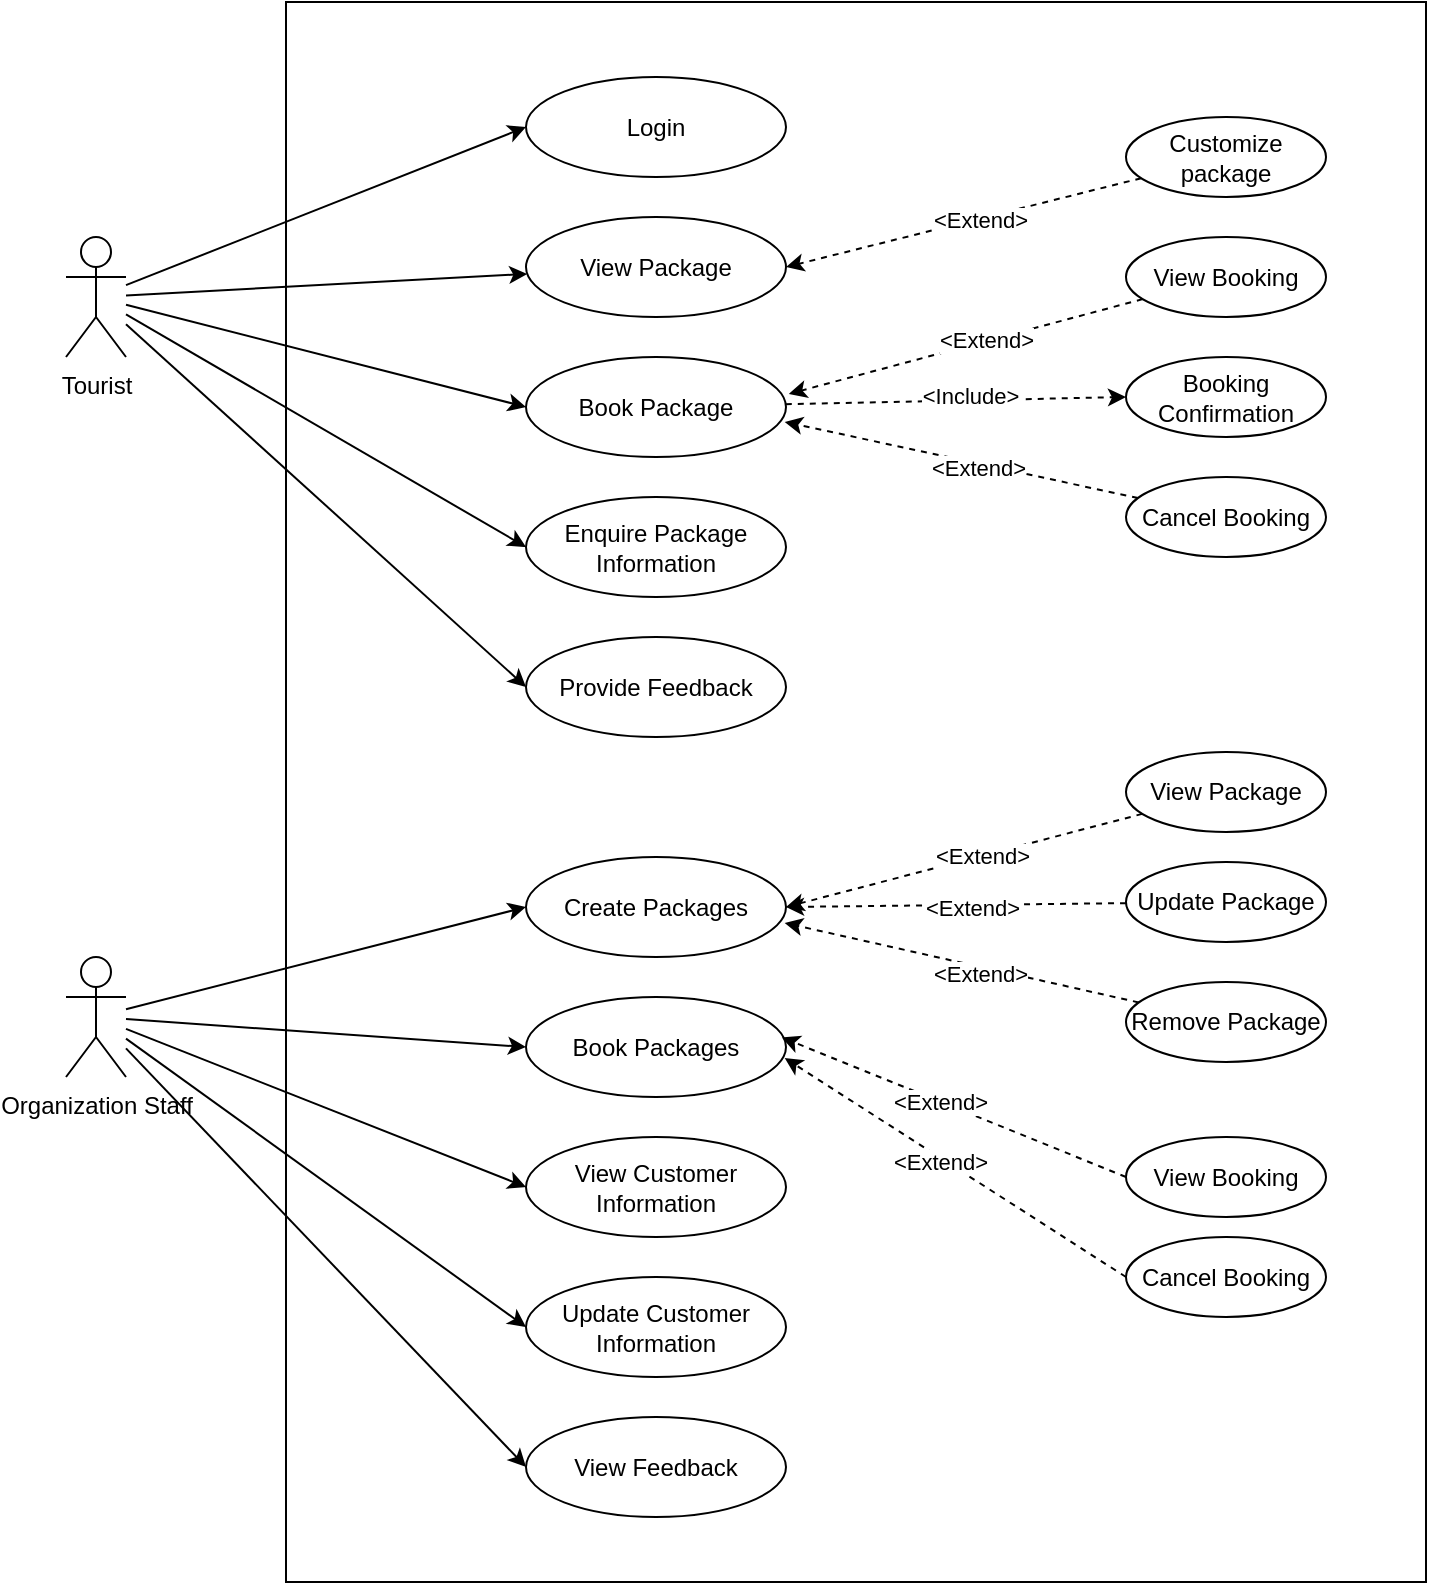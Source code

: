 <mxfile version="21.3.2" type="github">
  <diagram name="Page-1" id="vw4qOiB6sFUQBZaOb9FN">
    <mxGraphModel dx="1765" dy="973" grid="1" gridSize="10" guides="1" tooltips="1" connect="1" arrows="1" fold="1" page="1" pageScale="1" pageWidth="827" pageHeight="1169" math="0" shadow="0">
      <root>
        <mxCell id="0" />
        <mxCell id="1" parent="0" />
        <mxCell id="IT7poCYrvIr2AayS8IBe-12" style="rounded=0;orthogonalLoop=1;jettySize=auto;html=1;entryX=0;entryY=0.5;entryDx=0;entryDy=0;" edge="1" parent="1" source="IT7poCYrvIr2AayS8IBe-1" target="IT7poCYrvIr2AayS8IBe-3">
          <mxGeometry relative="1" as="geometry" />
        </mxCell>
        <mxCell id="IT7poCYrvIr2AayS8IBe-14" style="edgeStyle=none;rounded=0;orthogonalLoop=1;jettySize=auto;html=1;" edge="1" parent="1" source="IT7poCYrvIr2AayS8IBe-1" target="IT7poCYrvIr2AayS8IBe-5">
          <mxGeometry relative="1" as="geometry" />
        </mxCell>
        <mxCell id="IT7poCYrvIr2AayS8IBe-15" style="edgeStyle=none;rounded=0;orthogonalLoop=1;jettySize=auto;html=1;entryX=0;entryY=0.5;entryDx=0;entryDy=0;" edge="1" parent="1" source="IT7poCYrvIr2AayS8IBe-1" target="IT7poCYrvIr2AayS8IBe-4">
          <mxGeometry relative="1" as="geometry" />
        </mxCell>
        <mxCell id="IT7poCYrvIr2AayS8IBe-16" style="edgeStyle=none;rounded=0;orthogonalLoop=1;jettySize=auto;html=1;entryX=0;entryY=0.5;entryDx=0;entryDy=0;" edge="1" parent="1" source="IT7poCYrvIr2AayS8IBe-1" target="IT7poCYrvIr2AayS8IBe-6">
          <mxGeometry relative="1" as="geometry" />
        </mxCell>
        <mxCell id="IT7poCYrvIr2AayS8IBe-17" style="edgeStyle=none;rounded=0;orthogonalLoop=1;jettySize=auto;html=1;entryX=0;entryY=0.5;entryDx=0;entryDy=0;" edge="1" parent="1" source="IT7poCYrvIr2AayS8IBe-1" target="IT7poCYrvIr2AayS8IBe-7">
          <mxGeometry relative="1" as="geometry" />
        </mxCell>
        <mxCell id="IT7poCYrvIr2AayS8IBe-1" value="Tourist" style="shape=umlActor;verticalLabelPosition=bottom;verticalAlign=top;html=1;outlineConnect=0;" vertex="1" parent="1">
          <mxGeometry x="73" y="306.5" width="30" height="60" as="geometry" />
        </mxCell>
        <mxCell id="IT7poCYrvIr2AayS8IBe-3" value="Login" style="ellipse;whiteSpace=wrap;html=1;" vertex="1" parent="1">
          <mxGeometry x="303" y="226.5" width="130" height="50" as="geometry" />
        </mxCell>
        <mxCell id="IT7poCYrvIr2AayS8IBe-20" style="edgeStyle=none;rounded=0;orthogonalLoop=1;jettySize=auto;html=1;entryX=0;entryY=0.5;entryDx=0;entryDy=0;dashed=1;" edge="1" parent="1" source="IT7poCYrvIr2AayS8IBe-4" target="IT7poCYrvIr2AayS8IBe-10">
          <mxGeometry relative="1" as="geometry" />
        </mxCell>
        <mxCell id="IT7poCYrvIr2AayS8IBe-51" value="&amp;lt;Include&amp;gt;" style="edgeLabel;html=1;align=center;verticalAlign=middle;resizable=0;points=[];" vertex="1" connectable="0" parent="IT7poCYrvIr2AayS8IBe-20">
          <mxGeometry x="0.082" y="2" relative="1" as="geometry">
            <mxPoint as="offset" />
          </mxGeometry>
        </mxCell>
        <mxCell id="IT7poCYrvIr2AayS8IBe-4" value="Book Package" style="ellipse;whiteSpace=wrap;html=1;" vertex="1" parent="1">
          <mxGeometry x="303" y="366.5" width="130" height="50" as="geometry" />
        </mxCell>
        <mxCell id="IT7poCYrvIr2AayS8IBe-5" value="View Package" style="ellipse;whiteSpace=wrap;html=1;" vertex="1" parent="1">
          <mxGeometry x="303" y="296.5" width="130" height="50" as="geometry" />
        </mxCell>
        <mxCell id="IT7poCYrvIr2AayS8IBe-6" value="Enquire Package Information" style="ellipse;whiteSpace=wrap;html=1;" vertex="1" parent="1">
          <mxGeometry x="303" y="436.5" width="130" height="50" as="geometry" />
        </mxCell>
        <mxCell id="IT7poCYrvIr2AayS8IBe-7" value="Provide Feedback" style="ellipse;whiteSpace=wrap;html=1;" vertex="1" parent="1">
          <mxGeometry x="303" y="506.5" width="130" height="50" as="geometry" />
        </mxCell>
        <mxCell id="IT7poCYrvIr2AayS8IBe-18" style="edgeStyle=none;rounded=0;orthogonalLoop=1;jettySize=auto;html=1;entryX=1;entryY=0.5;entryDx=0;entryDy=0;dashed=1;" edge="1" parent="1" source="IT7poCYrvIr2AayS8IBe-8" target="IT7poCYrvIr2AayS8IBe-5">
          <mxGeometry relative="1" as="geometry" />
        </mxCell>
        <mxCell id="IT7poCYrvIr2AayS8IBe-46" value="&amp;lt;Extend&amp;gt;" style="edgeLabel;html=1;align=center;verticalAlign=middle;resizable=0;points=[];" vertex="1" connectable="0" parent="IT7poCYrvIr2AayS8IBe-18">
          <mxGeometry x="-0.087" relative="1" as="geometry">
            <mxPoint as="offset" />
          </mxGeometry>
        </mxCell>
        <mxCell id="IT7poCYrvIr2AayS8IBe-8" value="Customize package" style="ellipse;whiteSpace=wrap;html=1;" vertex="1" parent="1">
          <mxGeometry x="603" y="246.5" width="100" height="40" as="geometry" />
        </mxCell>
        <mxCell id="IT7poCYrvIr2AayS8IBe-19" style="edgeStyle=none;rounded=0;orthogonalLoop=1;jettySize=auto;html=1;entryX=1.011;entryY=0.369;entryDx=0;entryDy=0;entryPerimeter=0;dashed=1;" edge="1" parent="1" source="IT7poCYrvIr2AayS8IBe-9" target="IT7poCYrvIr2AayS8IBe-4">
          <mxGeometry relative="1" as="geometry" />
        </mxCell>
        <mxCell id="IT7poCYrvIr2AayS8IBe-48" value="&amp;lt;Extend&amp;gt;" style="edgeLabel;html=1;align=center;verticalAlign=middle;resizable=0;points=[];" vertex="1" connectable="0" parent="IT7poCYrvIr2AayS8IBe-19">
          <mxGeometry x="-0.108" y="-1" relative="1" as="geometry">
            <mxPoint as="offset" />
          </mxGeometry>
        </mxCell>
        <mxCell id="IT7poCYrvIr2AayS8IBe-9" value="View Booking" style="ellipse;whiteSpace=wrap;html=1;" vertex="1" parent="1">
          <mxGeometry x="603" y="306.5" width="100" height="40" as="geometry" />
        </mxCell>
        <mxCell id="IT7poCYrvIr2AayS8IBe-10" value="Booking Confirmation" style="ellipse;whiteSpace=wrap;html=1;" vertex="1" parent="1">
          <mxGeometry x="603" y="366.5" width="100" height="40" as="geometry" />
        </mxCell>
        <mxCell id="IT7poCYrvIr2AayS8IBe-21" style="edgeStyle=none;rounded=0;orthogonalLoop=1;jettySize=auto;html=1;entryX=0.995;entryY=0.649;entryDx=0;entryDy=0;entryPerimeter=0;dashed=1;" edge="1" parent="1" source="IT7poCYrvIr2AayS8IBe-11" target="IT7poCYrvIr2AayS8IBe-4">
          <mxGeometry relative="1" as="geometry" />
        </mxCell>
        <mxCell id="IT7poCYrvIr2AayS8IBe-50" value="&amp;lt;Extend&amp;gt;" style="edgeLabel;html=1;align=center;verticalAlign=middle;resizable=0;points=[];" vertex="1" connectable="0" parent="IT7poCYrvIr2AayS8IBe-21">
          <mxGeometry x="-0.09" y="2" relative="1" as="geometry">
            <mxPoint as="offset" />
          </mxGeometry>
        </mxCell>
        <mxCell id="IT7poCYrvIr2AayS8IBe-11" value="Cancel Booking" style="ellipse;whiteSpace=wrap;html=1;" vertex="1" parent="1">
          <mxGeometry x="603" y="426.5" width="100" height="40" as="geometry" />
        </mxCell>
        <mxCell id="IT7poCYrvIr2AayS8IBe-30" style="edgeStyle=none;rounded=0;orthogonalLoop=1;jettySize=auto;html=1;entryX=0;entryY=0.5;entryDx=0;entryDy=0;" edge="1" parent="1" source="IT7poCYrvIr2AayS8IBe-22" target="IT7poCYrvIr2AayS8IBe-25">
          <mxGeometry relative="1" as="geometry" />
        </mxCell>
        <mxCell id="IT7poCYrvIr2AayS8IBe-32" style="edgeStyle=none;rounded=0;orthogonalLoop=1;jettySize=auto;html=1;entryX=0;entryY=0.5;entryDx=0;entryDy=0;" edge="1" parent="1" source="IT7poCYrvIr2AayS8IBe-22" target="IT7poCYrvIr2AayS8IBe-26">
          <mxGeometry relative="1" as="geometry" />
        </mxCell>
        <mxCell id="IT7poCYrvIr2AayS8IBe-33" style="edgeStyle=none;rounded=0;orthogonalLoop=1;jettySize=auto;html=1;entryX=0;entryY=0.5;entryDx=0;entryDy=0;" edge="1" parent="1" source="IT7poCYrvIr2AayS8IBe-22" target="IT7poCYrvIr2AayS8IBe-27">
          <mxGeometry relative="1" as="geometry" />
        </mxCell>
        <mxCell id="IT7poCYrvIr2AayS8IBe-34" style="edgeStyle=none;rounded=0;orthogonalLoop=1;jettySize=auto;html=1;entryX=0;entryY=0.5;entryDx=0;entryDy=0;" edge="1" parent="1" source="IT7poCYrvIr2AayS8IBe-22" target="IT7poCYrvIr2AayS8IBe-28">
          <mxGeometry relative="1" as="geometry" />
        </mxCell>
        <mxCell id="IT7poCYrvIr2AayS8IBe-35" style="edgeStyle=none;rounded=0;orthogonalLoop=1;jettySize=auto;html=1;entryX=0;entryY=0.5;entryDx=0;entryDy=0;" edge="1" parent="1" source="IT7poCYrvIr2AayS8IBe-22" target="IT7poCYrvIr2AayS8IBe-29">
          <mxGeometry relative="1" as="geometry" />
        </mxCell>
        <mxCell id="IT7poCYrvIr2AayS8IBe-22" value="Organization Staff" style="shape=umlActor;verticalLabelPosition=bottom;verticalAlign=top;html=1;outlineConnect=0;" vertex="1" parent="1">
          <mxGeometry x="73" y="666.5" width="30" height="60" as="geometry" />
        </mxCell>
        <mxCell id="IT7poCYrvIr2AayS8IBe-25" value="Create Packages" style="ellipse;whiteSpace=wrap;html=1;" vertex="1" parent="1">
          <mxGeometry x="303" y="616.5" width="130" height="50" as="geometry" />
        </mxCell>
        <mxCell id="IT7poCYrvIr2AayS8IBe-26" value="Book Packages" style="ellipse;whiteSpace=wrap;html=1;" vertex="1" parent="1">
          <mxGeometry x="303" y="686.5" width="130" height="50" as="geometry" />
        </mxCell>
        <mxCell id="IT7poCYrvIr2AayS8IBe-27" value="View Customer Information" style="ellipse;whiteSpace=wrap;html=1;" vertex="1" parent="1">
          <mxGeometry x="303" y="756.5" width="130" height="50" as="geometry" />
        </mxCell>
        <mxCell id="IT7poCYrvIr2AayS8IBe-28" value="Update Customer Information" style="ellipse;whiteSpace=wrap;html=1;" vertex="1" parent="1">
          <mxGeometry x="303" y="826.5" width="130" height="50" as="geometry" />
        </mxCell>
        <mxCell id="IT7poCYrvIr2AayS8IBe-29" value="View Feedback" style="ellipse;whiteSpace=wrap;html=1;" vertex="1" parent="1">
          <mxGeometry x="303" y="896.5" width="130" height="50" as="geometry" />
        </mxCell>
        <mxCell id="IT7poCYrvIr2AayS8IBe-41" style="edgeStyle=none;rounded=0;orthogonalLoop=1;jettySize=auto;html=1;entryX=1;entryY=0.5;entryDx=0;entryDy=0;dashed=1;" edge="1" parent="1" source="IT7poCYrvIr2AayS8IBe-36" target="IT7poCYrvIr2AayS8IBe-25">
          <mxGeometry relative="1" as="geometry" />
        </mxCell>
        <mxCell id="IT7poCYrvIr2AayS8IBe-52" value="&amp;lt;Extend&amp;gt;" style="edgeLabel;html=1;align=center;verticalAlign=middle;resizable=0;points=[];" vertex="1" connectable="0" parent="IT7poCYrvIr2AayS8IBe-41">
          <mxGeometry x="-0.099" relative="1" as="geometry">
            <mxPoint as="offset" />
          </mxGeometry>
        </mxCell>
        <mxCell id="IT7poCYrvIr2AayS8IBe-36" value="View Package" style="ellipse;whiteSpace=wrap;html=1;" vertex="1" parent="1">
          <mxGeometry x="603" y="564" width="100" height="40" as="geometry" />
        </mxCell>
        <mxCell id="IT7poCYrvIr2AayS8IBe-42" style="edgeStyle=none;rounded=0;orthogonalLoop=1;jettySize=auto;html=1;entryX=1;entryY=0.5;entryDx=0;entryDy=0;dashed=1;" edge="1" parent="1" source="IT7poCYrvIr2AayS8IBe-37" target="IT7poCYrvIr2AayS8IBe-25">
          <mxGeometry relative="1" as="geometry" />
        </mxCell>
        <mxCell id="IT7poCYrvIr2AayS8IBe-53" value="&amp;lt;Extend&amp;gt;" style="edgeLabel;html=1;align=center;verticalAlign=middle;resizable=0;points=[];" vertex="1" connectable="0" parent="IT7poCYrvIr2AayS8IBe-42">
          <mxGeometry x="-0.095" y="1" relative="1" as="geometry">
            <mxPoint as="offset" />
          </mxGeometry>
        </mxCell>
        <mxCell id="IT7poCYrvIr2AayS8IBe-37" value="Update Package" style="ellipse;whiteSpace=wrap;html=1;" vertex="1" parent="1">
          <mxGeometry x="603" y="619" width="100" height="40" as="geometry" />
        </mxCell>
        <mxCell id="IT7poCYrvIr2AayS8IBe-43" style="edgeStyle=none;rounded=0;orthogonalLoop=1;jettySize=auto;html=1;entryX=0.995;entryY=0.66;entryDx=0;entryDy=0;entryPerimeter=0;dashed=1;" edge="1" parent="1" source="IT7poCYrvIr2AayS8IBe-38" target="IT7poCYrvIr2AayS8IBe-25">
          <mxGeometry relative="1" as="geometry" />
        </mxCell>
        <mxCell id="IT7poCYrvIr2AayS8IBe-54" value="&amp;lt;Extend&amp;gt;" style="edgeLabel;html=1;align=center;verticalAlign=middle;resizable=0;points=[];" vertex="1" connectable="0" parent="IT7poCYrvIr2AayS8IBe-43">
          <mxGeometry x="-0.105" y="3" relative="1" as="geometry">
            <mxPoint as="offset" />
          </mxGeometry>
        </mxCell>
        <mxCell id="IT7poCYrvIr2AayS8IBe-38" value="Remove Package" style="ellipse;whiteSpace=wrap;html=1;" vertex="1" parent="1">
          <mxGeometry x="603" y="679" width="100" height="40" as="geometry" />
        </mxCell>
        <mxCell id="IT7poCYrvIr2AayS8IBe-44" style="edgeStyle=none;rounded=0;orthogonalLoop=1;jettySize=auto;html=1;entryX=0.984;entryY=0.404;entryDx=0;entryDy=0;entryPerimeter=0;exitX=0;exitY=0.5;exitDx=0;exitDy=0;dashed=1;" edge="1" parent="1" source="IT7poCYrvIr2AayS8IBe-39" target="IT7poCYrvIr2AayS8IBe-26">
          <mxGeometry relative="1" as="geometry" />
        </mxCell>
        <mxCell id="IT7poCYrvIr2AayS8IBe-55" value="&amp;lt;Extend&amp;gt;" style="edgeLabel;html=1;align=center;verticalAlign=middle;resizable=0;points=[];" vertex="1" connectable="0" parent="IT7poCYrvIr2AayS8IBe-44">
          <mxGeometry x="0.087" relative="1" as="geometry">
            <mxPoint as="offset" />
          </mxGeometry>
        </mxCell>
        <mxCell id="IT7poCYrvIr2AayS8IBe-39" value="View Booking" style="ellipse;whiteSpace=wrap;html=1;" vertex="1" parent="1">
          <mxGeometry x="603" y="756.5" width="100" height="40" as="geometry" />
        </mxCell>
        <mxCell id="IT7poCYrvIr2AayS8IBe-45" style="edgeStyle=none;rounded=0;orthogonalLoop=1;jettySize=auto;html=1;entryX=0.995;entryY=0.61;entryDx=0;entryDy=0;entryPerimeter=0;exitX=0;exitY=0.5;exitDx=0;exitDy=0;dashed=1;" edge="1" parent="1" source="IT7poCYrvIr2AayS8IBe-40" target="IT7poCYrvIr2AayS8IBe-26">
          <mxGeometry relative="1" as="geometry" />
        </mxCell>
        <mxCell id="IT7poCYrvIr2AayS8IBe-56" value="&amp;lt;Extend&amp;gt;" style="edgeLabel;html=1;align=center;verticalAlign=middle;resizable=0;points=[];" vertex="1" connectable="0" parent="IT7poCYrvIr2AayS8IBe-45">
          <mxGeometry x="0.084" y="2" relative="1" as="geometry">
            <mxPoint as="offset" />
          </mxGeometry>
        </mxCell>
        <mxCell id="IT7poCYrvIr2AayS8IBe-40" value="Cancel Booking" style="ellipse;whiteSpace=wrap;html=1;" vertex="1" parent="1">
          <mxGeometry x="603" y="806.5" width="100" height="40" as="geometry" />
        </mxCell>
        <mxCell id="IT7poCYrvIr2AayS8IBe-57" value="" style="rounded=0;whiteSpace=wrap;html=1;fillColor=none;" vertex="1" parent="1">
          <mxGeometry x="183" y="189" width="570" height="790" as="geometry" />
        </mxCell>
      </root>
    </mxGraphModel>
  </diagram>
</mxfile>
